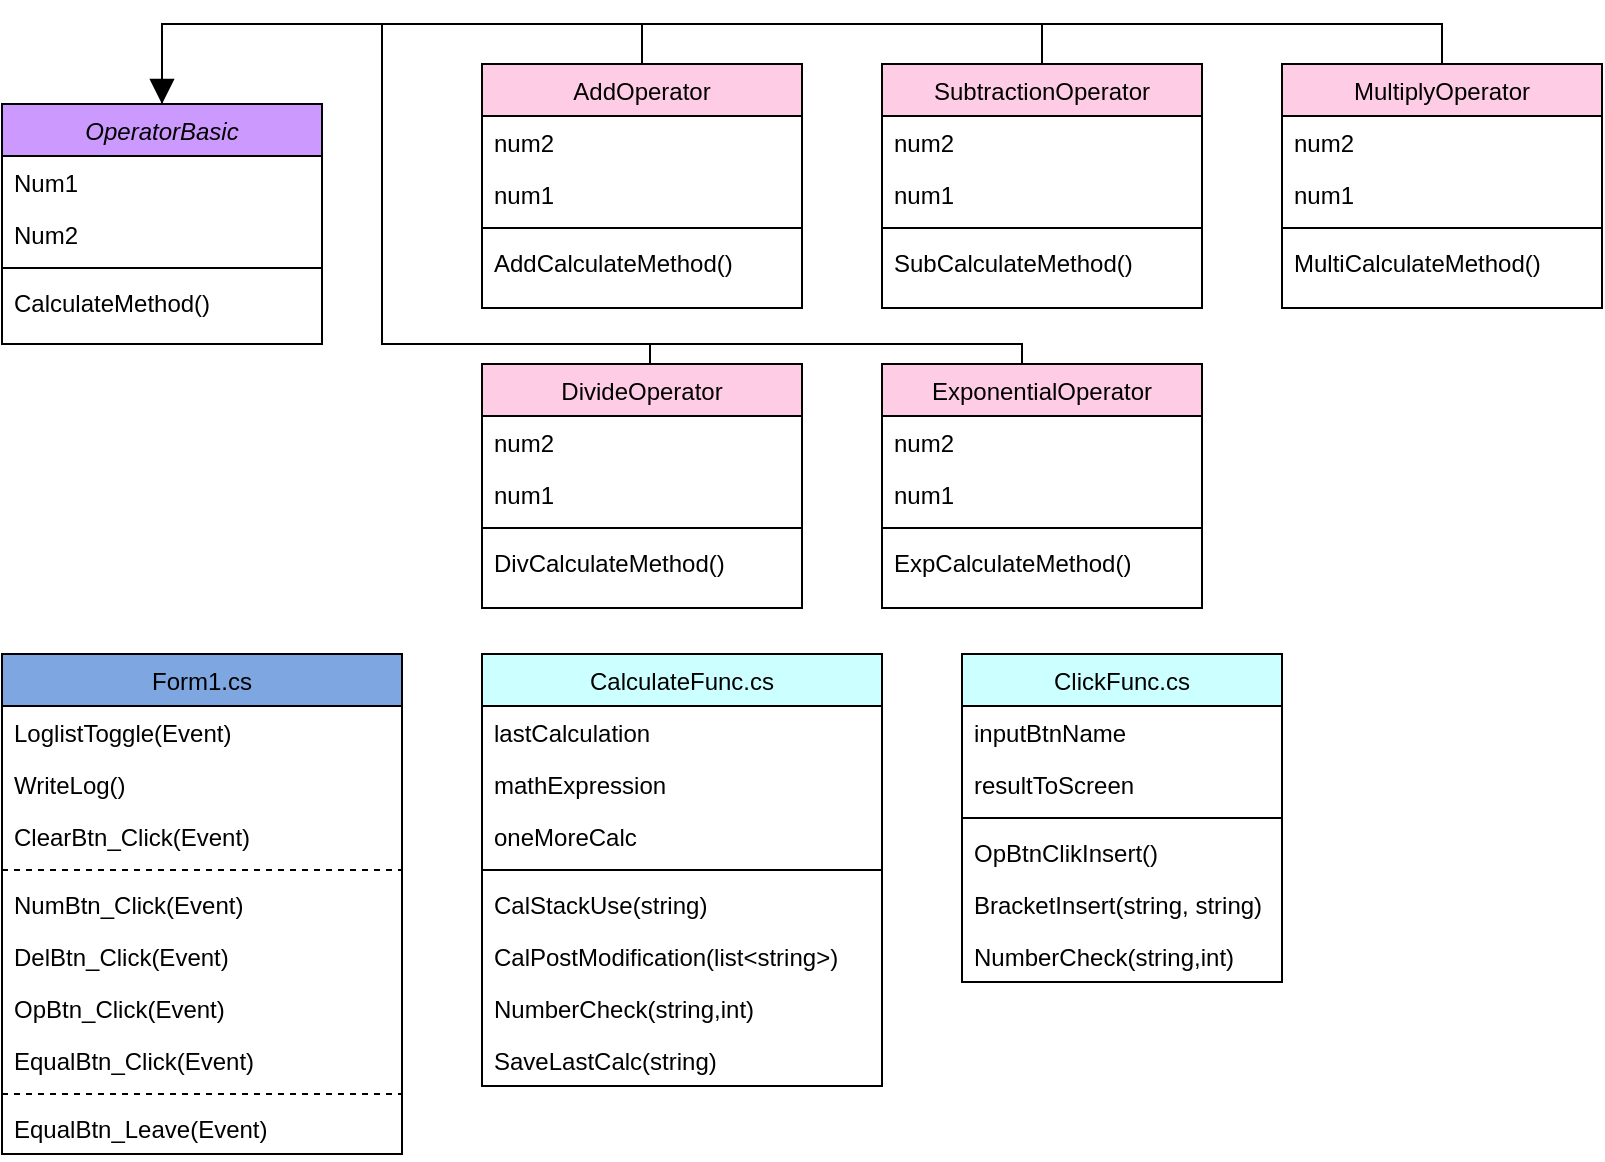 <mxfile version="20.2.3" type="github">
  <diagram id="C5RBs43oDa-KdzZeNtuy" name="Page-1">
    <mxGraphModel dx="1673" dy="893" grid="1" gridSize="10" guides="1" tooltips="1" connect="1" arrows="1" fold="1" page="1" pageScale="1" pageWidth="827" pageHeight="1169" math="0" shadow="0">
      <root>
        <mxCell id="WIyWlLk6GJQsqaUBKTNV-0" />
        <mxCell id="WIyWlLk6GJQsqaUBKTNV-1" parent="WIyWlLk6GJQsqaUBKTNV-0" />
        <mxCell id="zkfFHV4jXpPFQw0GAbJ--0" value="OperatorBasic" style="swimlane;fontStyle=2;align=center;verticalAlign=top;childLayout=stackLayout;horizontal=1;startSize=26;horizontalStack=0;resizeParent=1;resizeLast=0;collapsible=1;marginBottom=0;rounded=0;shadow=0;strokeWidth=1;fillColor=#CC99FF;" parent="WIyWlLk6GJQsqaUBKTNV-1" vertex="1">
          <mxGeometry x="10" y="60" width="160" height="120" as="geometry">
            <mxRectangle x="230" y="140" width="160" height="26" as="alternateBounds" />
          </mxGeometry>
        </mxCell>
        <mxCell id="zkfFHV4jXpPFQw0GAbJ--1" value="Num1" style="text;align=left;verticalAlign=top;spacingLeft=4;spacingRight=4;overflow=hidden;rotatable=0;points=[[0,0.5],[1,0.5]];portConstraint=eastwest;" parent="zkfFHV4jXpPFQw0GAbJ--0" vertex="1">
          <mxGeometry y="26" width="160" height="26" as="geometry" />
        </mxCell>
        <mxCell id="zkfFHV4jXpPFQw0GAbJ--2" value="Num2" style="text;align=left;verticalAlign=top;spacingLeft=4;spacingRight=4;overflow=hidden;rotatable=0;points=[[0,0.5],[1,0.5]];portConstraint=eastwest;rounded=0;shadow=0;html=0;" parent="zkfFHV4jXpPFQw0GAbJ--0" vertex="1">
          <mxGeometry y="52" width="160" height="26" as="geometry" />
        </mxCell>
        <mxCell id="zkfFHV4jXpPFQw0GAbJ--4" value="" style="line;html=1;strokeWidth=1;align=left;verticalAlign=middle;spacingTop=-1;spacingLeft=3;spacingRight=3;rotatable=0;labelPosition=right;points=[];portConstraint=eastwest;" parent="zkfFHV4jXpPFQw0GAbJ--0" vertex="1">
          <mxGeometry y="78" width="160" height="8" as="geometry" />
        </mxCell>
        <mxCell id="zkfFHV4jXpPFQw0GAbJ--5" value="CalculateMethod()" style="text;align=left;verticalAlign=top;spacingLeft=4;spacingRight=4;overflow=hidden;rotatable=0;points=[[0,0.5],[1,0.5]];portConstraint=eastwest;" parent="zkfFHV4jXpPFQw0GAbJ--0" vertex="1">
          <mxGeometry y="86" width="160" height="26" as="geometry" />
        </mxCell>
        <mxCell id="zkfFHV4jXpPFQw0GAbJ--6" value="AddOperator" style="swimlane;fontStyle=0;align=center;verticalAlign=top;childLayout=stackLayout;horizontal=1;startSize=26;horizontalStack=0;resizeParent=1;resizeLast=0;collapsible=1;marginBottom=0;rounded=0;shadow=0;strokeWidth=1;fillColor=#FFCCE6;" parent="WIyWlLk6GJQsqaUBKTNV-1" vertex="1">
          <mxGeometry x="250" y="40" width="160" height="122" as="geometry">
            <mxRectangle x="130" y="380" width="160" height="26" as="alternateBounds" />
          </mxGeometry>
        </mxCell>
        <mxCell id="0-n7DQpquXoEfUVT5Pf6-74" value="num2" style="text;align=left;verticalAlign=top;spacingLeft=4;spacingRight=4;overflow=hidden;rotatable=0;points=[[0,0.5],[1,0.5]];portConstraint=eastwest;rounded=0;shadow=0;html=0;" vertex="1" parent="zkfFHV4jXpPFQw0GAbJ--6">
          <mxGeometry y="26" width="160" height="26" as="geometry" />
        </mxCell>
        <mxCell id="0-n7DQpquXoEfUVT5Pf6-73" value="num1" style="text;align=left;verticalAlign=top;spacingLeft=4;spacingRight=4;overflow=hidden;rotatable=0;points=[[0,0.5],[1,0.5]];portConstraint=eastwest;" vertex="1" parent="zkfFHV4jXpPFQw0GAbJ--6">
          <mxGeometry y="52" width="160" height="26" as="geometry" />
        </mxCell>
        <mxCell id="zkfFHV4jXpPFQw0GAbJ--9" value="" style="line;html=1;strokeWidth=1;align=left;verticalAlign=middle;spacingTop=-1;spacingLeft=3;spacingRight=3;rotatable=0;labelPosition=right;points=[];portConstraint=eastwest;" parent="zkfFHV4jXpPFQw0GAbJ--6" vertex="1">
          <mxGeometry y="78" width="160" height="8" as="geometry" />
        </mxCell>
        <mxCell id="0-n7DQpquXoEfUVT5Pf6-8" value="AddCalculateMethod()" style="text;align=left;verticalAlign=top;spacingLeft=4;spacingRight=4;overflow=hidden;rotatable=0;points=[[0,0.5],[1,0.5]];portConstraint=eastwest;" vertex="1" parent="zkfFHV4jXpPFQw0GAbJ--6">
          <mxGeometry y="86" width="160" height="26" as="geometry" />
        </mxCell>
        <mxCell id="zkfFHV4jXpPFQw0GAbJ--12" value="" style="endArrow=block;endSize=10;endFill=1;shadow=0;strokeWidth=1;rounded=0;edgeStyle=elbowEdgeStyle;exitX=0.5;exitY=0;exitDx=0;exitDy=0;entryX=0.5;entryY=0;entryDx=0;entryDy=0;" parent="WIyWlLk6GJQsqaUBKTNV-1" source="zkfFHV4jXpPFQw0GAbJ--6" target="zkfFHV4jXpPFQw0GAbJ--0" edge="1">
          <mxGeometry width="160" relative="1" as="geometry">
            <mxPoint x="350" y="270" as="sourcePoint" />
            <mxPoint x="350" y="180" as="targetPoint" />
            <Array as="points">
              <mxPoint x="240" y="20" />
              <mxPoint x="200" y="80" />
            </Array>
          </mxGeometry>
        </mxCell>
        <mxCell id="zkfFHV4jXpPFQw0GAbJ--16" value="" style="endArrow=none;endSize=10;endFill=0;shadow=0;strokeWidth=1;rounded=0;edgeStyle=elbowEdgeStyle;exitX=0.5;exitY=0;exitDx=0;exitDy=0;entryX=0.5;entryY=0;entryDx=0;entryDy=0;" parent="WIyWlLk6GJQsqaUBKTNV-1" source="0-n7DQpquXoEfUVT5Pf6-9" target="zkfFHV4jXpPFQw0GAbJ--0" edge="1">
          <mxGeometry width="160" relative="1" as="geometry">
            <mxPoint x="530" y="269" as="sourcePoint" />
            <mxPoint x="160" y="100" as="targetPoint" />
            <Array as="points">
              <mxPoint x="270" y="20" />
              <mxPoint x="200" y="80" />
            </Array>
          </mxGeometry>
        </mxCell>
        <mxCell id="0-n7DQpquXoEfUVT5Pf6-9" value="SubtractionOperator" style="swimlane;fontStyle=0;align=center;verticalAlign=top;childLayout=stackLayout;horizontal=1;startSize=26;horizontalStack=0;resizeParent=1;resizeLast=0;collapsible=1;marginBottom=0;rounded=0;shadow=0;strokeWidth=1;fillColor=#FFCCE6;" vertex="1" parent="WIyWlLk6GJQsqaUBKTNV-1">
          <mxGeometry x="450" y="40" width="160" height="122" as="geometry">
            <mxRectangle x="130" y="380" width="160" height="26" as="alternateBounds" />
          </mxGeometry>
        </mxCell>
        <mxCell id="0-n7DQpquXoEfUVT5Pf6-7" value="num2" style="text;align=left;verticalAlign=top;spacingLeft=4;spacingRight=4;overflow=hidden;rotatable=0;points=[[0,0.5],[1,0.5]];portConstraint=eastwest;rounded=0;shadow=0;html=0;" vertex="1" parent="0-n7DQpquXoEfUVT5Pf6-9">
          <mxGeometry y="26" width="160" height="26" as="geometry" />
        </mxCell>
        <mxCell id="0-n7DQpquXoEfUVT5Pf6-6" value="num1" style="text;align=left;verticalAlign=top;spacingLeft=4;spacingRight=4;overflow=hidden;rotatable=0;points=[[0,0.5],[1,0.5]];portConstraint=eastwest;" vertex="1" parent="0-n7DQpquXoEfUVT5Pf6-9">
          <mxGeometry y="52" width="160" height="26" as="geometry" />
        </mxCell>
        <mxCell id="0-n7DQpquXoEfUVT5Pf6-12" value="" style="line;html=1;strokeWidth=1;align=left;verticalAlign=middle;spacingTop=-1;spacingLeft=3;spacingRight=3;rotatable=0;labelPosition=right;points=[];portConstraint=eastwest;" vertex="1" parent="0-n7DQpquXoEfUVT5Pf6-9">
          <mxGeometry y="78" width="160" height="8" as="geometry" />
        </mxCell>
        <mxCell id="0-n7DQpquXoEfUVT5Pf6-13" value="SubCalculateMethod()" style="text;align=left;verticalAlign=top;spacingLeft=4;spacingRight=4;overflow=hidden;rotatable=0;points=[[0,0.5],[1,0.5]];portConstraint=eastwest;" vertex="1" parent="0-n7DQpquXoEfUVT5Pf6-9">
          <mxGeometry y="86" width="160" height="26" as="geometry" />
        </mxCell>
        <mxCell id="0-n7DQpquXoEfUVT5Pf6-14" value="MultiplyOperator" style="swimlane;fontStyle=0;align=center;verticalAlign=top;childLayout=stackLayout;horizontal=1;startSize=26;horizontalStack=0;resizeParent=1;resizeLast=0;collapsible=1;marginBottom=0;rounded=0;shadow=0;strokeWidth=1;fillColor=#FFCCE6;" vertex="1" parent="WIyWlLk6GJQsqaUBKTNV-1">
          <mxGeometry x="650" y="40" width="160" height="122" as="geometry">
            <mxRectangle x="130" y="380" width="160" height="26" as="alternateBounds" />
          </mxGeometry>
        </mxCell>
        <mxCell id="0-n7DQpquXoEfUVT5Pf6-68" value="num2" style="text;align=left;verticalAlign=top;spacingLeft=4;spacingRight=4;overflow=hidden;rotatable=0;points=[[0,0.5],[1,0.5]];portConstraint=eastwest;rounded=0;shadow=0;html=0;" vertex="1" parent="0-n7DQpquXoEfUVT5Pf6-14">
          <mxGeometry y="26" width="160" height="26" as="geometry" />
        </mxCell>
        <mxCell id="0-n7DQpquXoEfUVT5Pf6-67" value="num1" style="text;align=left;verticalAlign=top;spacingLeft=4;spacingRight=4;overflow=hidden;rotatable=0;points=[[0,0.5],[1,0.5]];portConstraint=eastwest;" vertex="1" parent="0-n7DQpquXoEfUVT5Pf6-14">
          <mxGeometry y="52" width="160" height="26" as="geometry" />
        </mxCell>
        <mxCell id="0-n7DQpquXoEfUVT5Pf6-17" value="" style="line;html=1;strokeWidth=1;align=left;verticalAlign=middle;spacingTop=-1;spacingLeft=3;spacingRight=3;rotatable=0;labelPosition=right;points=[];portConstraint=eastwest;" vertex="1" parent="0-n7DQpquXoEfUVT5Pf6-14">
          <mxGeometry y="78" width="160" height="8" as="geometry" />
        </mxCell>
        <mxCell id="0-n7DQpquXoEfUVT5Pf6-18" value="MultiCalculateMethod()" style="text;align=left;verticalAlign=top;spacingLeft=4;spacingRight=4;overflow=hidden;rotatable=0;points=[[0,0.5],[1,0.5]];portConstraint=eastwest;" vertex="1" parent="0-n7DQpquXoEfUVT5Pf6-14">
          <mxGeometry y="86" width="160" height="26" as="geometry" />
        </mxCell>
        <mxCell id="0-n7DQpquXoEfUVT5Pf6-19" value="" style="endArrow=none;endSize=10;endFill=0;shadow=0;strokeWidth=1;rounded=0;edgeStyle=elbowEdgeStyle;exitX=0.5;exitY=0;exitDx=0;exitDy=0;entryX=0.5;entryY=0;entryDx=0;entryDy=0;" edge="1" parent="WIyWlLk6GJQsqaUBKTNV-1" source="0-n7DQpquXoEfUVT5Pf6-14" target="zkfFHV4jXpPFQw0GAbJ--0">
          <mxGeometry width="160" relative="1" as="geometry">
            <mxPoint x="710" y="269" as="sourcePoint" />
            <mxPoint x="350" y="180" as="targetPoint" />
            <Array as="points">
              <mxPoint x="260" y="20" />
              <mxPoint x="200" y="80" />
              <mxPoint x="240" y="20" />
            </Array>
          </mxGeometry>
        </mxCell>
        <mxCell id="0-n7DQpquXoEfUVT5Pf6-20" value="DivideOperator" style="swimlane;fontStyle=0;align=center;verticalAlign=top;childLayout=stackLayout;horizontal=1;startSize=26;horizontalStack=0;resizeParent=1;resizeLast=0;collapsible=1;marginBottom=0;rounded=0;shadow=0;strokeWidth=1;fillColor=#FFCCE6;" vertex="1" parent="WIyWlLk6GJQsqaUBKTNV-1">
          <mxGeometry x="250" y="190" width="160" height="122" as="geometry">
            <mxRectangle x="130" y="380" width="160" height="26" as="alternateBounds" />
          </mxGeometry>
        </mxCell>
        <mxCell id="0-n7DQpquXoEfUVT5Pf6-70" value="num2" style="text;align=left;verticalAlign=top;spacingLeft=4;spacingRight=4;overflow=hidden;rotatable=0;points=[[0,0.5],[1,0.5]];portConstraint=eastwest;rounded=0;shadow=0;html=0;" vertex="1" parent="0-n7DQpquXoEfUVT5Pf6-20">
          <mxGeometry y="26" width="160" height="26" as="geometry" />
        </mxCell>
        <mxCell id="0-n7DQpquXoEfUVT5Pf6-69" value="num1" style="text;align=left;verticalAlign=top;spacingLeft=4;spacingRight=4;overflow=hidden;rotatable=0;points=[[0,0.5],[1,0.5]];portConstraint=eastwest;" vertex="1" parent="0-n7DQpquXoEfUVT5Pf6-20">
          <mxGeometry y="52" width="160" height="26" as="geometry" />
        </mxCell>
        <mxCell id="0-n7DQpquXoEfUVT5Pf6-23" value="" style="line;html=1;strokeWidth=1;align=left;verticalAlign=middle;spacingTop=-1;spacingLeft=3;spacingRight=3;rotatable=0;labelPosition=right;points=[];portConstraint=eastwest;" vertex="1" parent="0-n7DQpquXoEfUVT5Pf6-20">
          <mxGeometry y="78" width="160" height="8" as="geometry" />
        </mxCell>
        <mxCell id="0-n7DQpquXoEfUVT5Pf6-24" value="DivCalculateMethod()" style="text;align=left;verticalAlign=top;spacingLeft=4;spacingRight=4;overflow=hidden;rotatable=0;points=[[0,0.5],[1,0.5]];portConstraint=eastwest;" vertex="1" parent="0-n7DQpquXoEfUVT5Pf6-20">
          <mxGeometry y="86" width="160" height="26" as="geometry" />
        </mxCell>
        <mxCell id="0-n7DQpquXoEfUVT5Pf6-27" value="" style="endArrow=none;endSize=10;endFill=0;shadow=0;strokeWidth=1;rounded=0;elbow=vertical;exitX=0.5;exitY=0;exitDx=0;exitDy=0;edgeStyle=orthogonalEdgeStyle;entryX=0.5;entryY=0;entryDx=0;entryDy=0;" edge="1" parent="WIyWlLk6GJQsqaUBKTNV-1" source="0-n7DQpquXoEfUVT5Pf6-20" target="zkfFHV4jXpPFQw0GAbJ--0">
          <mxGeometry width="160" relative="1" as="geometry">
            <mxPoint x="-10" y="269" as="sourcePoint" />
            <mxPoint x="350" y="179" as="targetPoint" />
            <Array as="points">
              <mxPoint x="334" y="180" />
              <mxPoint x="200" y="180" />
              <mxPoint x="200" y="20" />
              <mxPoint x="90" y="20" />
            </Array>
          </mxGeometry>
        </mxCell>
        <mxCell id="0-n7DQpquXoEfUVT5Pf6-34" value="ExponentialOperator" style="swimlane;fontStyle=0;align=center;verticalAlign=top;childLayout=stackLayout;horizontal=1;startSize=26;horizontalStack=0;resizeParent=1;resizeLast=0;collapsible=1;marginBottom=0;rounded=0;shadow=0;strokeWidth=1;fillColor=#FFCCE6;" vertex="1" parent="WIyWlLk6GJQsqaUBKTNV-1">
          <mxGeometry x="450" y="190" width="160" height="122" as="geometry">
            <mxRectangle x="130" y="380" width="160" height="26" as="alternateBounds" />
          </mxGeometry>
        </mxCell>
        <mxCell id="0-n7DQpquXoEfUVT5Pf6-72" value="num2" style="text;align=left;verticalAlign=top;spacingLeft=4;spacingRight=4;overflow=hidden;rotatable=0;points=[[0,0.5],[1,0.5]];portConstraint=eastwest;rounded=0;shadow=0;html=0;" vertex="1" parent="0-n7DQpquXoEfUVT5Pf6-34">
          <mxGeometry y="26" width="160" height="26" as="geometry" />
        </mxCell>
        <mxCell id="0-n7DQpquXoEfUVT5Pf6-71" value="num1" style="text;align=left;verticalAlign=top;spacingLeft=4;spacingRight=4;overflow=hidden;rotatable=0;points=[[0,0.5],[1,0.5]];portConstraint=eastwest;" vertex="1" parent="0-n7DQpquXoEfUVT5Pf6-34">
          <mxGeometry y="52" width="160" height="26" as="geometry" />
        </mxCell>
        <mxCell id="0-n7DQpquXoEfUVT5Pf6-37" value="" style="line;html=1;strokeWidth=1;align=left;verticalAlign=middle;spacingTop=-1;spacingLeft=3;spacingRight=3;rotatable=0;labelPosition=right;points=[];portConstraint=eastwest;" vertex="1" parent="0-n7DQpquXoEfUVT5Pf6-34">
          <mxGeometry y="78" width="160" height="8" as="geometry" />
        </mxCell>
        <mxCell id="0-n7DQpquXoEfUVT5Pf6-38" value="ExpCalculateMethod()" style="text;align=left;verticalAlign=top;spacingLeft=4;spacingRight=4;overflow=hidden;rotatable=0;points=[[0,0.5],[1,0.5]];portConstraint=eastwest;" vertex="1" parent="0-n7DQpquXoEfUVT5Pf6-34">
          <mxGeometry y="86" width="160" height="26" as="geometry" />
        </mxCell>
        <mxCell id="0-n7DQpquXoEfUVT5Pf6-39" value="" style="endArrow=none;endSize=10;endFill=0;shadow=0;strokeWidth=1;rounded=0;elbow=vertical;exitX=0.5;exitY=0;exitDx=0;exitDy=0;edgeStyle=orthogonalEdgeStyle;entryX=0.5;entryY=0;entryDx=0;entryDy=0;" edge="1" source="0-n7DQpquXoEfUVT5Pf6-34" parent="WIyWlLk6GJQsqaUBKTNV-1" target="zkfFHV4jXpPFQw0GAbJ--0">
          <mxGeometry width="160" relative="1" as="geometry">
            <mxPoint x="170" y="274" as="sourcePoint" />
            <mxPoint x="160" y="105" as="targetPoint" />
            <Array as="points">
              <mxPoint x="520" y="180" />
              <mxPoint x="200" y="180" />
              <mxPoint x="200" y="20" />
              <mxPoint x="90" y="20" />
            </Array>
          </mxGeometry>
        </mxCell>
        <mxCell id="0-n7DQpquXoEfUVT5Pf6-52" value="CalculateFunc.cs" style="swimlane;fontStyle=0;align=center;verticalAlign=top;childLayout=stackLayout;horizontal=1;startSize=26;horizontalStack=0;resizeParent=1;resizeLast=0;collapsible=1;marginBottom=0;rounded=0;shadow=0;strokeWidth=1;fillColor=#CCFFFF;" vertex="1" parent="WIyWlLk6GJQsqaUBKTNV-1">
          <mxGeometry x="250" y="335" width="200" height="216" as="geometry">
            <mxRectangle x="130" y="380" width="160" height="26" as="alternateBounds" />
          </mxGeometry>
        </mxCell>
        <mxCell id="0-n7DQpquXoEfUVT5Pf6-85" value="lastCalculation" style="text;align=left;verticalAlign=top;spacingLeft=4;spacingRight=4;overflow=hidden;rotatable=0;points=[[0,0.5],[1,0.5]];portConstraint=eastwest;" vertex="1" parent="0-n7DQpquXoEfUVT5Pf6-52">
          <mxGeometry y="26" width="200" height="26" as="geometry" />
        </mxCell>
        <mxCell id="0-n7DQpquXoEfUVT5Pf6-87" value="mathExpression" style="text;align=left;verticalAlign=top;spacingLeft=4;spacingRight=4;overflow=hidden;rotatable=0;points=[[0,0.5],[1,0.5]];portConstraint=eastwest;rounded=0;shadow=0;html=0;" vertex="1" parent="0-n7DQpquXoEfUVT5Pf6-52">
          <mxGeometry y="52" width="200" height="26" as="geometry" />
        </mxCell>
        <mxCell id="0-n7DQpquXoEfUVT5Pf6-86" value="oneMoreCalc" style="text;align=left;verticalAlign=top;spacingLeft=4;spacingRight=4;overflow=hidden;rotatable=0;points=[[0,0.5],[1,0.5]];portConstraint=eastwest;rounded=0;shadow=0;html=0;" vertex="1" parent="0-n7DQpquXoEfUVT5Pf6-52">
          <mxGeometry y="78" width="200" height="26" as="geometry" />
        </mxCell>
        <mxCell id="0-n7DQpquXoEfUVT5Pf6-89" value="" style="line;html=1;strokeWidth=1;align=left;verticalAlign=middle;spacingTop=-1;spacingLeft=3;spacingRight=3;rotatable=0;labelPosition=right;points=[];portConstraint=eastwest;" vertex="1" parent="0-n7DQpquXoEfUVT5Pf6-52">
          <mxGeometry y="104" width="200" height="8" as="geometry" />
        </mxCell>
        <mxCell id="0-n7DQpquXoEfUVT5Pf6-90" value="CalStackUse(string)" style="text;align=left;verticalAlign=top;spacingLeft=4;spacingRight=4;overflow=hidden;rotatable=0;points=[[0,0.5],[1,0.5]];portConstraint=eastwest;" vertex="1" parent="0-n7DQpquXoEfUVT5Pf6-52">
          <mxGeometry y="112" width="200" height="26" as="geometry" />
        </mxCell>
        <mxCell id="0-n7DQpquXoEfUVT5Pf6-88" value="CalPostModification(list&lt;string&gt;)" style="text;align=left;verticalAlign=top;spacingLeft=4;spacingRight=4;overflow=hidden;rotatable=0;points=[[0,0.5],[1,0.5]];portConstraint=eastwest;" vertex="1" parent="0-n7DQpquXoEfUVT5Pf6-52">
          <mxGeometry y="138" width="200" height="26" as="geometry" />
        </mxCell>
        <mxCell id="0-n7DQpquXoEfUVT5Pf6-91" value="NumberCheck(string,int)" style="text;align=left;verticalAlign=top;spacingLeft=4;spacingRight=4;overflow=hidden;rotatable=0;points=[[0,0.5],[1,0.5]];portConstraint=eastwest;" vertex="1" parent="0-n7DQpquXoEfUVT5Pf6-52">
          <mxGeometry y="164" width="200" height="26" as="geometry" />
        </mxCell>
        <mxCell id="0-n7DQpquXoEfUVT5Pf6-92" value="SaveLastCalc(string)" style="text;align=left;verticalAlign=top;spacingLeft=4;spacingRight=4;overflow=hidden;rotatable=0;points=[[0,0.5],[1,0.5]];portConstraint=eastwest;" vertex="1" parent="0-n7DQpquXoEfUVT5Pf6-52">
          <mxGeometry y="190" width="200" height="26" as="geometry" />
        </mxCell>
        <mxCell id="0-n7DQpquXoEfUVT5Pf6-57" value="Form1.cs" style="swimlane;fontStyle=0;align=center;verticalAlign=top;childLayout=stackLayout;horizontal=1;startSize=26;horizontalStack=0;resizeParent=1;resizeLast=0;collapsible=1;marginBottom=0;rounded=0;shadow=0;strokeWidth=1;fillColor=#7EA6E0;" vertex="1" parent="WIyWlLk6GJQsqaUBKTNV-1">
          <mxGeometry x="10" y="335" width="200" height="250" as="geometry">
            <mxRectangle x="130" y="380" width="160" height="26" as="alternateBounds" />
          </mxGeometry>
        </mxCell>
        <mxCell id="0-n7DQpquXoEfUVT5Pf6-61" value="LoglistToggle(Event)" style="text;align=left;verticalAlign=top;spacingLeft=4;spacingRight=4;overflow=hidden;rotatable=0;points=[[0,0.5],[1,0.5]];portConstraint=eastwest;" vertex="1" parent="0-n7DQpquXoEfUVT5Pf6-57">
          <mxGeometry y="26" width="200" height="26" as="geometry" />
        </mxCell>
        <mxCell id="0-n7DQpquXoEfUVT5Pf6-76" value="WriteLog()" style="text;align=left;verticalAlign=top;spacingLeft=4;spacingRight=4;overflow=hidden;rotatable=0;points=[[0,0.5],[1,0.5]];portConstraint=eastwest;" vertex="1" parent="0-n7DQpquXoEfUVT5Pf6-57">
          <mxGeometry y="52" width="200" height="26" as="geometry" />
        </mxCell>
        <mxCell id="0-n7DQpquXoEfUVT5Pf6-78" value="ClearBtn_Click(Event)" style="text;align=left;verticalAlign=top;spacingLeft=4;spacingRight=4;overflow=hidden;rotatable=0;points=[[0,0.5],[1,0.5]];portConstraint=eastwest;" vertex="1" parent="0-n7DQpquXoEfUVT5Pf6-57">
          <mxGeometry y="78" width="200" height="26" as="geometry" />
        </mxCell>
        <mxCell id="0-n7DQpquXoEfUVT5Pf6-79" value="" style="line;html=1;strokeWidth=1;align=left;verticalAlign=middle;spacingTop=-1;spacingLeft=3;spacingRight=3;rotatable=0;labelPosition=right;points=[];portConstraint=eastwest;dashed=1;" vertex="1" parent="0-n7DQpquXoEfUVT5Pf6-57">
          <mxGeometry y="104" width="200" height="8" as="geometry" />
        </mxCell>
        <mxCell id="0-n7DQpquXoEfUVT5Pf6-83" value="NumBtn_Click(Event)" style="text;align=left;verticalAlign=top;spacingLeft=4;spacingRight=4;overflow=hidden;rotatable=0;points=[[0,0.5],[1,0.5]];portConstraint=eastwest;" vertex="1" parent="0-n7DQpquXoEfUVT5Pf6-57">
          <mxGeometry y="112" width="200" height="26" as="geometry" />
        </mxCell>
        <mxCell id="0-n7DQpquXoEfUVT5Pf6-81" value="DelBtn_Click(Event)" style="text;align=left;verticalAlign=top;spacingLeft=4;spacingRight=4;overflow=hidden;rotatable=0;points=[[0,0.5],[1,0.5]];portConstraint=eastwest;" vertex="1" parent="0-n7DQpquXoEfUVT5Pf6-57">
          <mxGeometry y="138" width="200" height="26" as="geometry" />
        </mxCell>
        <mxCell id="0-n7DQpquXoEfUVT5Pf6-77" value="OpBtn_Click(Event)" style="text;align=left;verticalAlign=top;spacingLeft=4;spacingRight=4;overflow=hidden;rotatable=0;points=[[0,0.5],[1,0.5]];portConstraint=eastwest;" vertex="1" parent="0-n7DQpquXoEfUVT5Pf6-57">
          <mxGeometry y="164" width="200" height="26" as="geometry" />
        </mxCell>
        <mxCell id="0-n7DQpquXoEfUVT5Pf6-82" value="EqualBtn_Click(Event)" style="text;align=left;verticalAlign=top;spacingLeft=4;spacingRight=4;overflow=hidden;rotatable=0;points=[[0,0.5],[1,0.5]];portConstraint=eastwest;" vertex="1" parent="0-n7DQpquXoEfUVT5Pf6-57">
          <mxGeometry y="190" width="200" height="26" as="geometry" />
        </mxCell>
        <mxCell id="0-n7DQpquXoEfUVT5Pf6-80" value="" style="line;html=1;strokeWidth=1;align=left;verticalAlign=middle;spacingTop=-1;spacingLeft=3;spacingRight=3;rotatable=0;labelPosition=right;points=[];portConstraint=eastwest;dashed=1;" vertex="1" parent="0-n7DQpquXoEfUVT5Pf6-57">
          <mxGeometry y="216" width="200" height="8" as="geometry" />
        </mxCell>
        <mxCell id="0-n7DQpquXoEfUVT5Pf6-84" value="EqualBtn_Leave(Event)" style="text;align=left;verticalAlign=top;spacingLeft=4;spacingRight=4;overflow=hidden;rotatable=0;points=[[0,0.5],[1,0.5]];portConstraint=eastwest;" vertex="1" parent="0-n7DQpquXoEfUVT5Pf6-57">
          <mxGeometry y="224" width="200" height="26" as="geometry" />
        </mxCell>
        <mxCell id="0-n7DQpquXoEfUVT5Pf6-62" value="ClickFunc.cs" style="swimlane;fontStyle=0;align=center;verticalAlign=top;childLayout=stackLayout;horizontal=1;startSize=26;horizontalStack=0;resizeParent=1;resizeLast=0;collapsible=1;marginBottom=0;rounded=0;shadow=0;strokeWidth=1;fillColor=#CCFFFF;" vertex="1" parent="WIyWlLk6GJQsqaUBKTNV-1">
          <mxGeometry x="490" y="335" width="160" height="164" as="geometry">
            <mxRectangle x="130" y="380" width="160" height="26" as="alternateBounds" />
          </mxGeometry>
        </mxCell>
        <mxCell id="0-n7DQpquXoEfUVT5Pf6-63" value="inputBtnName" style="text;align=left;verticalAlign=top;spacingLeft=4;spacingRight=4;overflow=hidden;rotatable=0;points=[[0,0.5],[1,0.5]];portConstraint=eastwest;" vertex="1" parent="0-n7DQpquXoEfUVT5Pf6-62">
          <mxGeometry y="26" width="160" height="26" as="geometry" />
        </mxCell>
        <mxCell id="0-n7DQpquXoEfUVT5Pf6-64" value="resultToScreen" style="text;align=left;verticalAlign=top;spacingLeft=4;spacingRight=4;overflow=hidden;rotatable=0;points=[[0,0.5],[1,0.5]];portConstraint=eastwest;rounded=0;shadow=0;html=0;" vertex="1" parent="0-n7DQpquXoEfUVT5Pf6-62">
          <mxGeometry y="52" width="160" height="26" as="geometry" />
        </mxCell>
        <mxCell id="0-n7DQpquXoEfUVT5Pf6-65" value="" style="line;html=1;strokeWidth=1;align=left;verticalAlign=middle;spacingTop=-1;spacingLeft=3;spacingRight=3;rotatable=0;labelPosition=right;points=[];portConstraint=eastwest;" vertex="1" parent="0-n7DQpquXoEfUVT5Pf6-62">
          <mxGeometry y="78" width="160" height="8" as="geometry" />
        </mxCell>
        <mxCell id="0-n7DQpquXoEfUVT5Pf6-66" value="OpBtnClikInsert()" style="text;align=left;verticalAlign=top;spacingLeft=4;spacingRight=4;overflow=hidden;rotatable=0;points=[[0,0.5],[1,0.5]];portConstraint=eastwest;" vertex="1" parent="0-n7DQpquXoEfUVT5Pf6-62">
          <mxGeometry y="86" width="160" height="26" as="geometry" />
        </mxCell>
        <mxCell id="0-n7DQpquXoEfUVT5Pf6-93" value="BracketInsert(string, string)" style="text;align=left;verticalAlign=top;spacingLeft=4;spacingRight=4;overflow=hidden;rotatable=0;points=[[0,0.5],[1,0.5]];portConstraint=eastwest;" vertex="1" parent="0-n7DQpquXoEfUVT5Pf6-62">
          <mxGeometry y="112" width="160" height="26" as="geometry" />
        </mxCell>
        <mxCell id="0-n7DQpquXoEfUVT5Pf6-94" value="NumberCheck(string,int)" style="text;align=left;verticalAlign=top;spacingLeft=4;spacingRight=4;overflow=hidden;rotatable=0;points=[[0,0.5],[1,0.5]];portConstraint=eastwest;" vertex="1" parent="0-n7DQpquXoEfUVT5Pf6-62">
          <mxGeometry y="138" width="160" height="26" as="geometry" />
        </mxCell>
      </root>
    </mxGraphModel>
  </diagram>
</mxfile>
